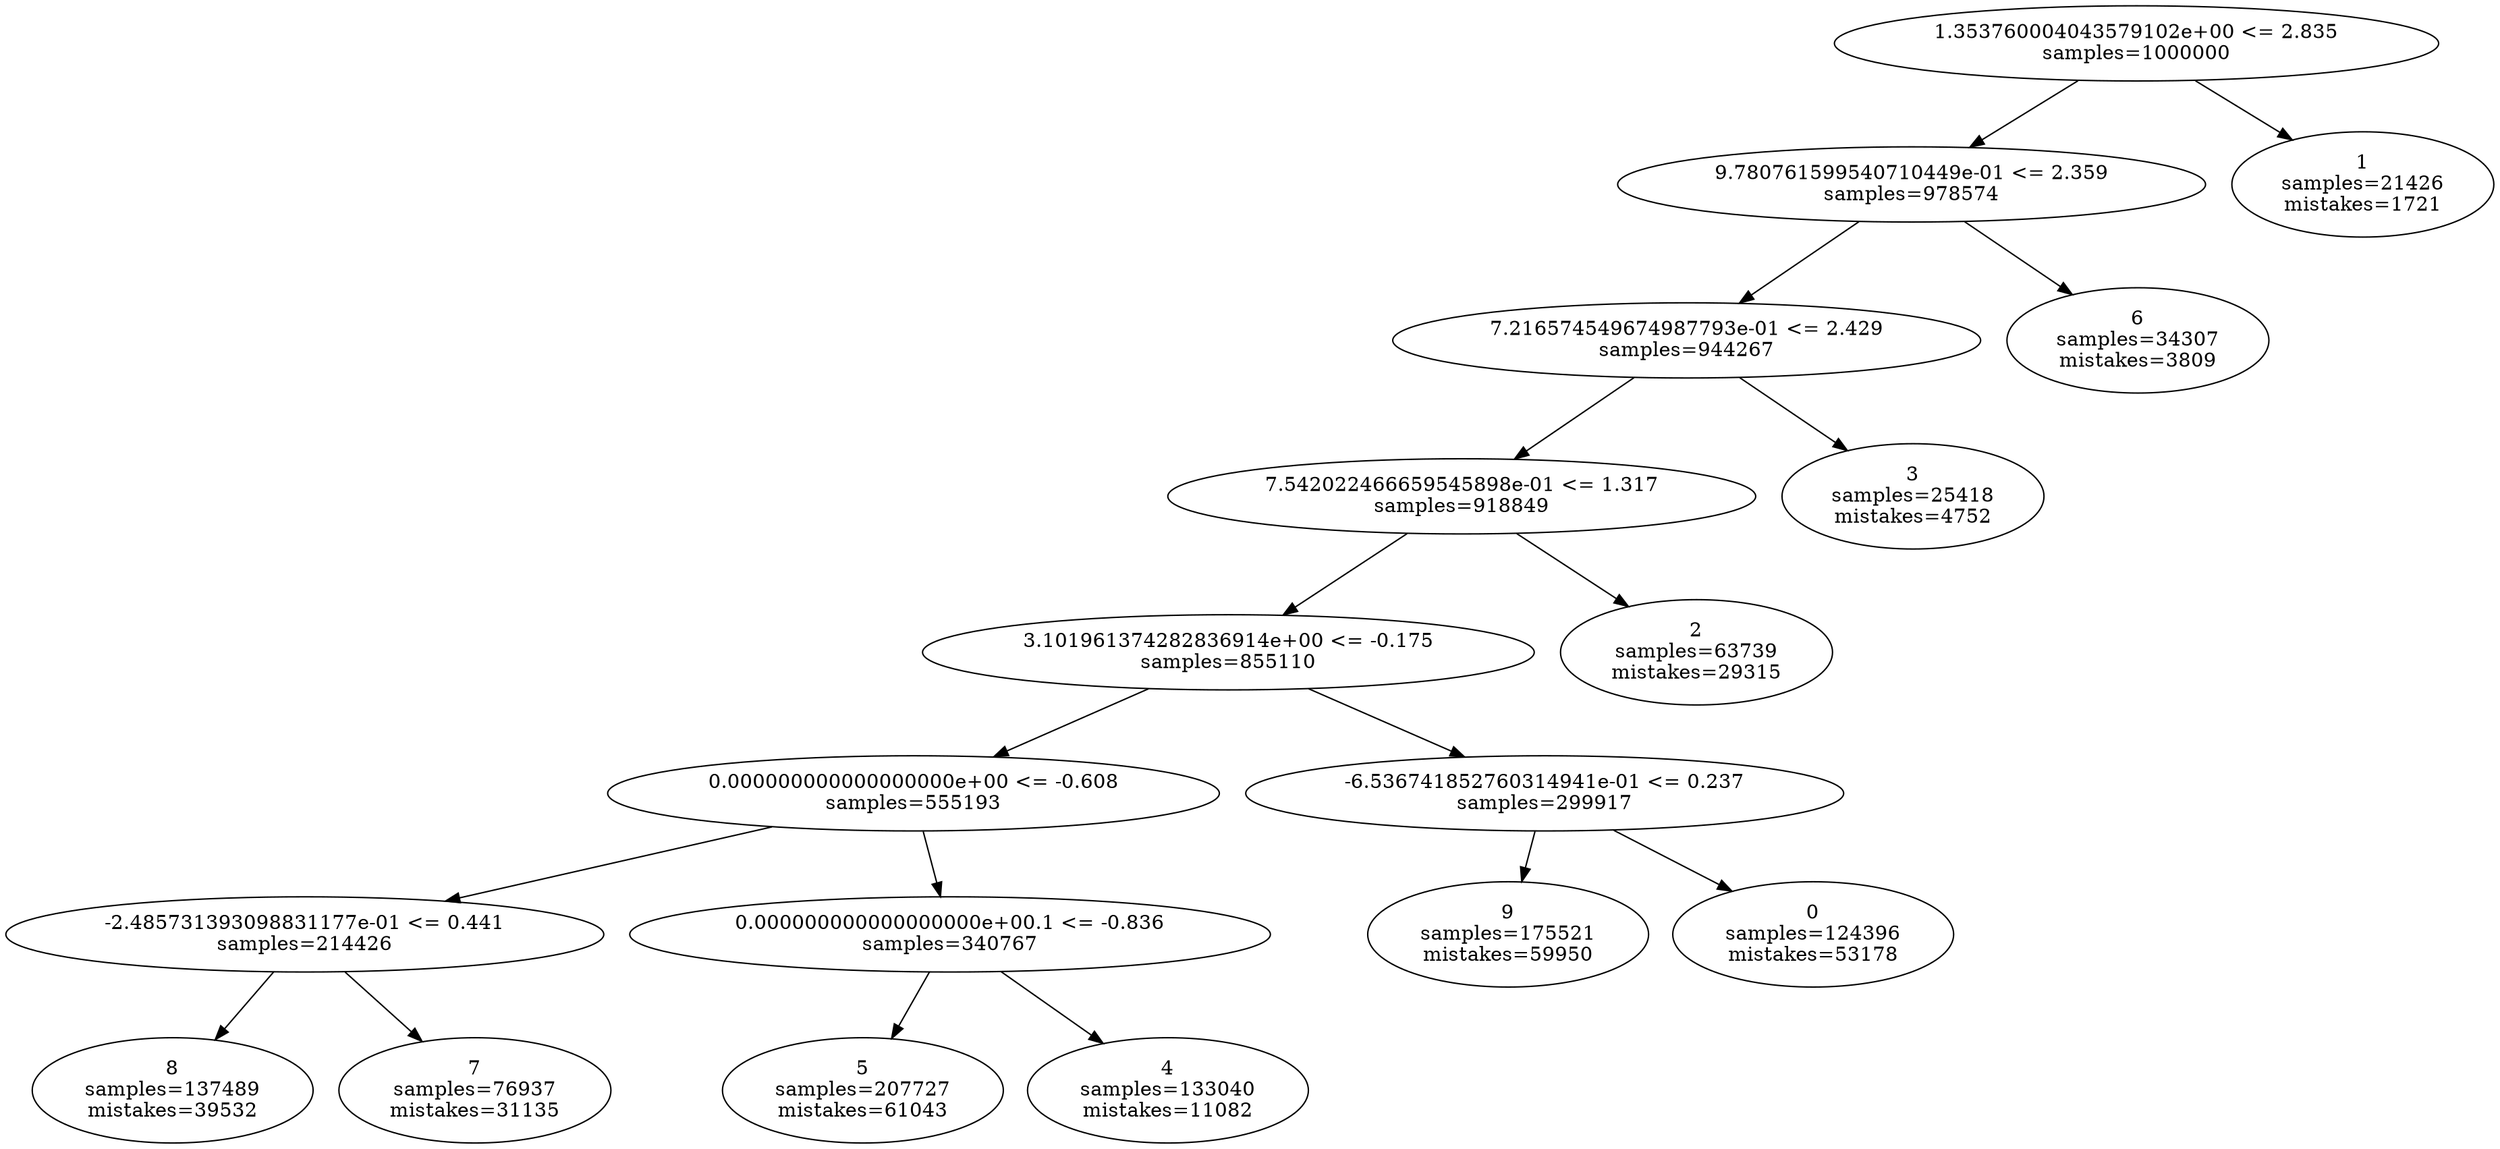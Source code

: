 digraph ClusteringTree {
n_0 [label="1.353760004043579102e+00 <= 2.835
samples=\1000000"];
n_1 [label="9.780761599540710449e-01 <= 2.359
samples=\978574"];
n_2 [label="1
samples=\21426
mistakes=\1721"];
n_3 [label="7.216574549674987793e-01 <= 2.429
samples=\944267"];
n_4 [label="6
samples=\34307
mistakes=\3809"];
n_5 [label="7.542022466659545898e-01 <= 1.317
samples=\918849"];
n_6 [label="3
samples=\25418
mistakes=\4752"];
n_7 [label="3.101961374282836914e+00 <= -0.175
samples=\855110"];
n_8 [label="2
samples=\63739
mistakes=\29315"];
n_9 [label="0.000000000000000000e+00 <= -0.608
samples=\555193"];
n_10 [label="-6.536741852760314941e-01 <= 0.237
samples=\299917"];
n_11 [label="-2.485731393098831177e-01 <= 0.441
samples=\214426"];
n_12 [label="0.000000000000000000e+00.1 <= -0.836
samples=\340767"];
n_13 [label="9
samples=\175521
mistakes=\59950"];
n_14 [label="0
samples=\124396
mistakes=\53178"];
n_15 [label="8
samples=\137489
mistakes=\39532"];
n_16 [label="7
samples=\76937
mistakes=\31135"];
n_17 [label="5
samples=\207727
mistakes=\61043"];
n_18 [label="4
samples=\133040
mistakes=\11082"];
n_0 -> n_1;
n_0 -> n_2;
n_1 -> n_3;
n_1 -> n_4;
n_3 -> n_5;
n_3 -> n_6;
n_5 -> n_7;
n_5 -> n_8;
n_7 -> n_9;
n_7 -> n_10;
n_9 -> n_11;
n_9 -> n_12;
n_10 -> n_13;
n_10 -> n_14;
n_11 -> n_15;
n_11 -> n_16;
n_12 -> n_17;
n_12 -> n_18;
}
